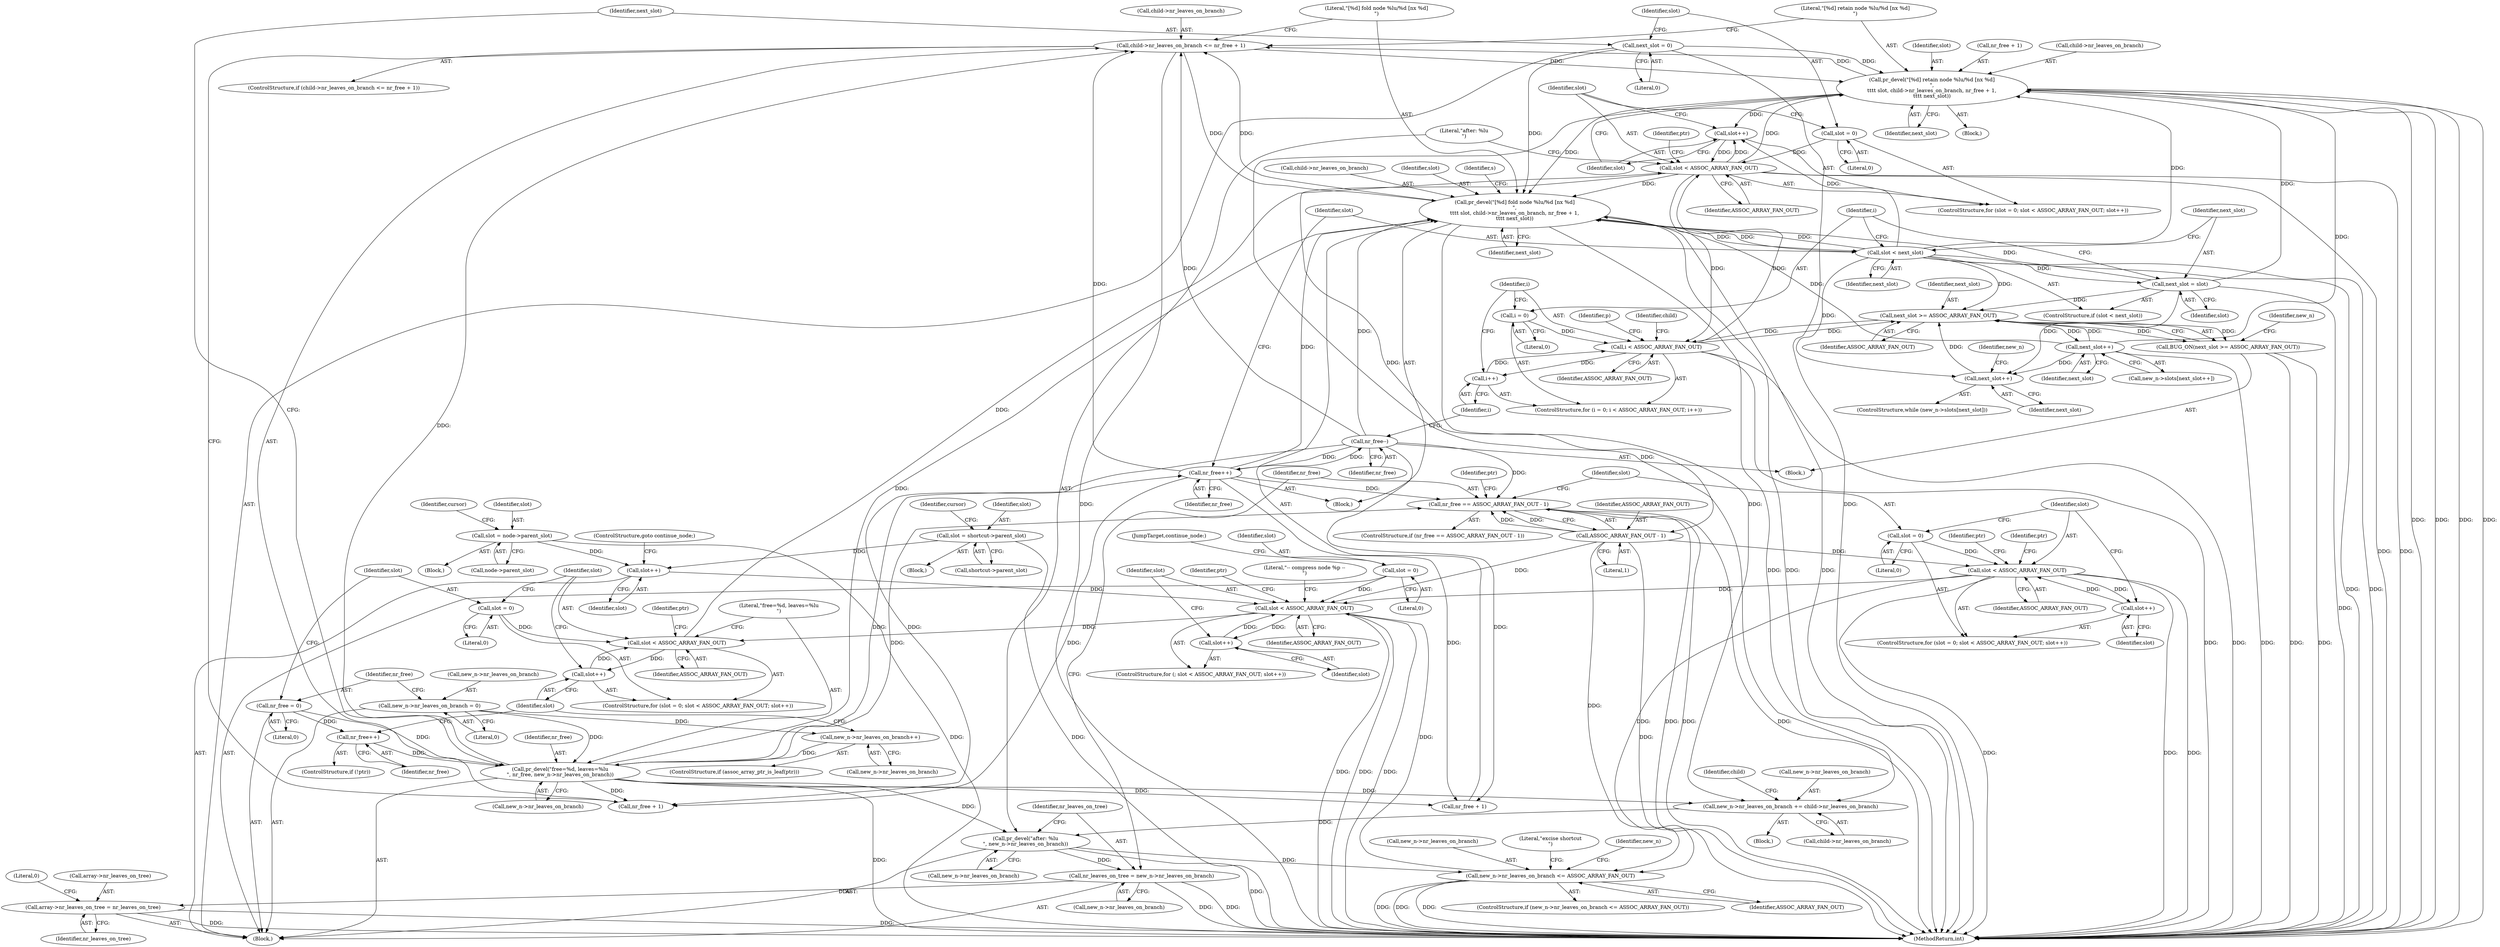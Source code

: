 digraph "0_linux_95389b08d93d5c06ec63ab49bd732b0069b7c35e@API" {
"1000476" [label="(Call,child->nr_leaves_on_branch <= nr_free + 1)"];
"1000563" [label="(Call,pr_devel(\"[%d] retain node %lu/%d [nx %d]\n\",\n\t\t\t\t slot, child->nr_leaves_on_branch, nr_free + 1,\n\t\t\t\t next_slot))"];
"1000426" [label="(Call,slot < ASSOC_ARRAY_FAN_OUT)"];
"1000423" [label="(Call,slot = 0)"];
"1000429" [label="(Call,slot++)"];
"1000506" [label="(Call,slot < next_slot)"];
"1000484" [label="(Call,pr_devel(\"[%d] fold node %lu/%d [nx %d]\n\",\n\t\t\t\t slot, child->nr_leaves_on_branch, nr_free + 1,\n\t\t\t\t next_slot))"];
"1000476" [label="(Call,child->nr_leaves_on_branch <= nr_free + 1)"];
"1000557" [label="(Call,nr_free--)"];
"1000503" [label="(Call,nr_free++)"];
"1000413" [label="(Call,pr_devel(\"free=%d, leaves=%lu\n\", nr_free, new_n->nr_leaves_on_branch))"];
"1000403" [label="(Call,nr_free++)"];
"1000380" [label="(Call,nr_free = 0)"];
"1000375" [label="(Call,new_n->nr_leaves_on_branch = 0)"];
"1000409" [label="(Call,new_n->nr_leaves_on_branch++)"];
"1000509" [label="(Call,next_slot = slot)"];
"1000419" [label="(Call,next_slot = 0)"];
"1000554" [label="(Call,next_slot++)"];
"1000546" [label="(Call,next_slot >= ASSOC_ARRAY_FAN_OUT)"];
"1000543" [label="(Call,next_slot++)"];
"1000516" [label="(Call,i < ASSOC_ARRAY_FAN_OUT)"];
"1000519" [label="(Call,i++)"];
"1000513" [label="(Call,i = 0)"];
"1000387" [label="(Call,slot < ASSOC_ARRAY_FAN_OUT)"];
"1000390" [label="(Call,slot++)"];
"1000384" [label="(Call,slot = 0)"];
"1000326" [label="(Call,slot < ASSOC_ARRAY_FAN_OUT)"];
"1000843" [label="(Call,slot++)"];
"1000828" [label="(Call,slot = node->parent_slot)"];
"1000816" [label="(Call,slot = shortcut->parent_slot)"];
"1000329" [label="(Call,slot++)"];
"1000321" [label="(Call,slot = 0)"];
"1000586" [label="(Call,ASSOC_ARRAY_FAN_OUT - 1)"];
"1000751" [label="(Call,new_n->nr_leaves_on_branch <= ASSOC_ARRAY_FAN_OUT)"];
"1000573" [label="(Call,pr_devel(\"after: %lu\n\", new_n->nr_leaves_on_branch))"];
"1000468" [label="(Call,new_n->nr_leaves_on_branch += child->nr_leaves_on_branch)"];
"1000594" [label="(Call,slot < ASSOC_ARRAY_FAN_OUT)"];
"1000597" [label="(Call,slot++)"];
"1000591" [label="(Call,slot = 0)"];
"1000578" [label="(Call,nr_leaves_on_tree = new_n->nr_leaves_on_branch)"];
"1000858" [label="(Call,array->nr_leaves_on_tree = nr_leaves_on_tree)"];
"1000545" [label="(Call,BUG_ON(next_slot >= ASSOC_ARRAY_FAN_OUT))"];
"1000584" [label="(Call,nr_free == ASSOC_ARRAY_FAN_OUT - 1)"];
"1000400" [label="(ControlStructure,if (!ptr))"];
"1000827" [label="(Block,)"];
"1000385" [label="(Identifier,slot)"];
"1000388" [label="(Identifier,slot)"];
"1000858" [label="(Call,array->nr_leaves_on_tree = nr_leaves_on_tree)"];
"1000573" [label="(Call,pr_devel(\"after: %lu\n\", new_n->nr_leaves_on_branch))"];
"1000507" [label="(Identifier,slot)"];
"1000420" [label="(Identifier,next_slot)"];
"1000544" [label="(Identifier,next_slot)"];
"1000597" [label="(Call,slot++)"];
"1000416" [label="(Call,new_n->nr_leaves_on_branch)"];
"1000406" [label="(ControlStructure,if (assoc_array_ptr_is_leaf(ptr)))"];
"1000386" [label="(Literal,0)"];
"1000484" [label="(Call,pr_devel(\"[%d] fold node %lu/%d [nx %d]\n\",\n\t\t\t\t slot, child->nr_leaves_on_branch, nr_free + 1,\n\t\t\t\t next_slot))"];
"1000552" [label="(Identifier,new_n)"];
"1000503" [label="(Call,nr_free++)"];
"1000547" [label="(Identifier,next_slot)"];
"1000510" [label="(Identifier,next_slot)"];
"1000472" [label="(Call,child->nr_leaves_on_branch)"];
"1000428" [label="(Identifier,ASSOC_ARRAY_FAN_OUT)"];
"1000375" [label="(Call,new_n->nr_leaves_on_branch = 0)"];
"1000548" [label="(Identifier,ASSOC_ARRAY_FAN_OUT)"];
"1000519" [label="(Call,i++)"];
"1000325" [label="(ControlStructure,for (; slot < ASSOC_ARRAY_FAN_OUT; slot++))"];
"1000426" [label="(Call,slot < ASSOC_ARRAY_FAN_OUT)"];
"1000506" [label="(Call,slot < next_slot)"];
"1000404" [label="(Identifier,nr_free)"];
"1000486" [label="(Identifier,slot)"];
"1000818" [label="(Call,shortcut->parent_slot)"];
"1000322" [label="(Identifier,slot)"];
"1000594" [label="(Call,slot < ASSOC_ARRAY_FAN_OUT)"];
"1000751" [label="(Call,new_n->nr_leaves_on_branch <= ASSOC_ARRAY_FAN_OUT)"];
"1000423" [label="(Call,slot = 0)"];
"1000560" [label="(Identifier,child)"];
"1000799" [label="(Identifier,new_n)"];
"1000116" [label="(Block,)"];
"1000520" [label="(Identifier,i)"];
"1000834" [label="(Identifier,cursor)"];
"1000330" [label="(Identifier,slot)"];
"1000752" [label="(Call,new_n->nr_leaves_on_branch)"];
"1000878" [label="(MethodReturn,int)"];
"1000596" [label="(Identifier,ASSOC_ARRAY_FAN_OUT)"];
"1000564" [label="(Literal,\"[%d] retain node %lu/%d [nx %d]\n\")"];
"1000517" [label="(Identifier,i)"];
"1000524" [label="(Identifier,p)"];
"1000329" [label="(Call,slot++)"];
"1000592" [label="(Identifier,slot)"];
"1000816" [label="(Call,slot = shortcut->parent_slot)"];
"1000480" [label="(Call,nr_free + 1)"];
"1000324" [label="(JumpTarget,continue_node:)"];
"1000859" [label="(Call,array->nr_leaves_on_tree)"];
"1000811" [label="(Block,)"];
"1000565" [label="(Identifier,slot)"];
"1000424" [label="(Identifier,slot)"];
"1000513" [label="(Call,i = 0)"];
"1000381" [label="(Identifier,nr_free)"];
"1000333" [label="(Identifier,ptr)"];
"1000829" [label="(Identifier,slot)"];
"1000429" [label="(Call,slot++)"];
"1000537" [label="(ControlStructure,while (new_n->slots[next_slot]))"];
"1000505" [label="(ControlStructure,if (slot < next_slot))"];
"1000755" [label="(Identifier,ASSOC_ARRAY_FAN_OUT)"];
"1000595" [label="(Identifier,slot)"];
"1000327" [label="(Identifier,slot)"];
"1000485" [label="(Literal,\"[%d] fold node %lu/%d [nx %d]\n\")"];
"1000554" [label="(Call,next_slot++)"];
"1000419" [label="(Call,next_slot = 0)"];
"1000415" [label="(Identifier,nr_free)"];
"1000410" [label="(Call,new_n->nr_leaves_on_branch)"];
"1000550" [label="(Call,new_n->slots[next_slot++])"];
"1000588" [label="(Literal,1)"];
"1000376" [label="(Call,new_n->nr_leaves_on_branch)"];
"1000555" [label="(Identifier,next_slot)"];
"1000382" [label="(Literal,0)"];
"1000384" [label="(Call,slot = 0)"];
"1000579" [label="(Identifier,nr_leaves_on_tree)"];
"1000387" [label="(Call,slot < ASSOC_ARRAY_FAN_OUT)"];
"1000323" [label="(Literal,0)"];
"1000326" [label="(Call,slot < ASSOC_ARRAY_FAN_OUT)"];
"1000843" [label="(Call,slot++)"];
"1000543" [label="(Call,next_slot++)"];
"1000511" [label="(Identifier,slot)"];
"1000427" [label="(Identifier,slot)"];
"1000586" [label="(Call,ASSOC_ARRAY_FAN_OUT - 1)"];
"1000540" [label="(Identifier,new_n)"];
"1000379" [label="(Literal,0)"];
"1000493" [label="(Identifier,next_slot)"];
"1000409" [label="(Call,new_n->nr_leaves_on_branch++)"];
"1000864" [label="(Literal,0)"];
"1000476" [label="(Call,child->nr_leaves_on_branch <= nr_free + 1)"];
"1000585" [label="(Identifier,nr_free)"];
"1000750" [label="(ControlStructure,if (new_n->nr_leaves_on_branch <= ASSOC_ARRAY_FAN_OUT))"];
"1000435" [label="(Identifier,ptr)"];
"1000558" [label="(Identifier,nr_free)"];
"1000383" [label="(ControlStructure,for (slot = 0; slot < ASSOC_ARRAY_FAN_OUT; slot++))"];
"1000583" [label="(ControlStructure,if (nr_free == ASSOC_ARRAY_FAN_OUT - 1))"];
"1000569" [label="(Call,nr_free + 1)"];
"1000380" [label="(Call,nr_free = 0)"];
"1000557" [label="(Call,nr_free--)"];
"1000521" [label="(Block,)"];
"1000844" [label="(Identifier,slot)"];
"1000475" [label="(ControlStructure,if (child->nr_leaves_on_branch <= nr_free + 1))"];
"1000587" [label="(Identifier,ASSOC_ARRAY_FAN_OUT)"];
"1000468" [label="(Call,new_n->nr_leaves_on_branch += child->nr_leaves_on_branch)"];
"1000830" [label="(Call,node->parent_slot)"];
"1000478" [label="(Identifier,child)"];
"1000431" [label="(Block,)"];
"1000546" [label="(Call,next_slot >= ASSOC_ARRAY_FAN_OUT)"];
"1000490" [label="(Call,nr_free + 1)"];
"1000516" [label="(Call,i < ASSOC_ARRAY_FAN_OUT)"];
"1000483" [label="(Block,)"];
"1000817" [label="(Identifier,slot)"];
"1000518" [label="(Identifier,ASSOC_ARRAY_FAN_OUT)"];
"1000822" [label="(Identifier,cursor)"];
"1000545" [label="(Call,BUG_ON(next_slot >= ASSOC_ARRAY_FAN_OUT))"];
"1000574" [label="(Literal,\"after: %lu\n\")"];
"1000572" [label="(Identifier,next_slot)"];
"1000495" [label="(Identifier,s)"];
"1000394" [label="(Identifier,ptr)"];
"1000563" [label="(Call,pr_devel(\"[%d] retain node %lu/%d [nx %d]\n\",\n\t\t\t\t slot, child->nr_leaves_on_branch, nr_free + 1,\n\t\t\t\t next_slot))"];
"1000562" [label="(Block,)"];
"1000590" [label="(ControlStructure,for (slot = 0; slot < ASSOC_ARRAY_FAN_OUT; slot++))"];
"1000591" [label="(Call,slot = 0)"];
"1000512" [label="(ControlStructure,for (i = 0; i < ASSOC_ARRAY_FAN_OUT; i++))"];
"1000759" [label="(Literal,\"excise shortcut\n\")"];
"1000391" [label="(Identifier,slot)"];
"1000414" [label="(Literal,\"free=%d, leaves=%lu\n\")"];
"1000580" [label="(Call,new_n->nr_leaves_on_branch)"];
"1000477" [label="(Call,child->nr_leaves_on_branch)"];
"1000575" [label="(Call,new_n->nr_leaves_on_branch)"];
"1000598" [label="(Identifier,slot)"];
"1000321" [label="(Call,slot = 0)"];
"1000584" [label="(Call,nr_free == ASSOC_ARRAY_FAN_OUT - 1)"];
"1000469" [label="(Call,new_n->nr_leaves_on_branch)"];
"1000389" [label="(Identifier,ASSOC_ARRAY_FAN_OUT)"];
"1000724" [label="(Identifier,ptr)"];
"1000509" [label="(Call,next_slot = slot)"];
"1000390" [label="(Call,slot++)"];
"1000862" [label="(Identifier,nr_leaves_on_tree)"];
"1000514" [label="(Identifier,i)"];
"1000578" [label="(Call,nr_leaves_on_tree = new_n->nr_leaves_on_branch)"];
"1000508" [label="(Identifier,next_slot)"];
"1000601" [label="(Identifier,ptr)"];
"1000566" [label="(Call,child->nr_leaves_on_branch)"];
"1000328" [label="(Identifier,ASSOC_ARRAY_FAN_OUT)"];
"1000487" [label="(Call,child->nr_leaves_on_branch)"];
"1000611" [label="(Identifier,ptr)"];
"1000515" [label="(Literal,0)"];
"1000845" [label="(ControlStructure,goto continue_node;)"];
"1000413" [label="(Call,pr_devel(\"free=%d, leaves=%lu\n\", nr_free, new_n->nr_leaves_on_branch))"];
"1000593" [label="(Literal,0)"];
"1000425" [label="(Literal,0)"];
"1000373" [label="(Literal,\"-- compress node %p --\n\")"];
"1000430" [label="(Identifier,slot)"];
"1000504" [label="(Identifier,nr_free)"];
"1000421" [label="(Literal,0)"];
"1000828" [label="(Call,slot = node->parent_slot)"];
"1000422" [label="(ControlStructure,for (slot = 0; slot < ASSOC_ARRAY_FAN_OUT; slot++))"];
"1000403" [label="(Call,nr_free++)"];
"1000476" -> "1000475"  [label="AST: "];
"1000476" -> "1000480"  [label="CFG: "];
"1000477" -> "1000476"  [label="AST: "];
"1000480" -> "1000476"  [label="AST: "];
"1000485" -> "1000476"  [label="CFG: "];
"1000564" -> "1000476"  [label="CFG: "];
"1000476" -> "1000878"  [label="DDG: "];
"1000563" -> "1000476"  [label="DDG: "];
"1000484" -> "1000476"  [label="DDG: "];
"1000557" -> "1000476"  [label="DDG: "];
"1000503" -> "1000476"  [label="DDG: "];
"1000413" -> "1000476"  [label="DDG: "];
"1000476" -> "1000484"  [label="DDG: "];
"1000476" -> "1000563"  [label="DDG: "];
"1000563" -> "1000562"  [label="AST: "];
"1000563" -> "1000572"  [label="CFG: "];
"1000564" -> "1000563"  [label="AST: "];
"1000565" -> "1000563"  [label="AST: "];
"1000566" -> "1000563"  [label="AST: "];
"1000569" -> "1000563"  [label="AST: "];
"1000572" -> "1000563"  [label="AST: "];
"1000430" -> "1000563"  [label="CFG: "];
"1000563" -> "1000878"  [label="DDG: "];
"1000563" -> "1000878"  [label="DDG: "];
"1000563" -> "1000878"  [label="DDG: "];
"1000563" -> "1000878"  [label="DDG: "];
"1000563" -> "1000429"  [label="DDG: "];
"1000563" -> "1000468"  [label="DDG: "];
"1000563" -> "1000484"  [label="DDG: "];
"1000426" -> "1000563"  [label="DDG: "];
"1000509" -> "1000563"  [label="DDG: "];
"1000506" -> "1000563"  [label="DDG: "];
"1000419" -> "1000563"  [label="DDG: "];
"1000554" -> "1000563"  [label="DDG: "];
"1000426" -> "1000422"  [label="AST: "];
"1000426" -> "1000428"  [label="CFG: "];
"1000427" -> "1000426"  [label="AST: "];
"1000428" -> "1000426"  [label="AST: "];
"1000435" -> "1000426"  [label="CFG: "];
"1000574" -> "1000426"  [label="CFG: "];
"1000426" -> "1000878"  [label="DDG: "];
"1000426" -> "1000878"  [label="DDG: "];
"1000423" -> "1000426"  [label="DDG: "];
"1000429" -> "1000426"  [label="DDG: "];
"1000387" -> "1000426"  [label="DDG: "];
"1000516" -> "1000426"  [label="DDG: "];
"1000426" -> "1000429"  [label="DDG: "];
"1000426" -> "1000484"  [label="DDG: "];
"1000426" -> "1000516"  [label="DDG: "];
"1000426" -> "1000586"  [label="DDG: "];
"1000423" -> "1000422"  [label="AST: "];
"1000423" -> "1000425"  [label="CFG: "];
"1000424" -> "1000423"  [label="AST: "];
"1000425" -> "1000423"  [label="AST: "];
"1000427" -> "1000423"  [label="CFG: "];
"1000429" -> "1000422"  [label="AST: "];
"1000429" -> "1000430"  [label="CFG: "];
"1000430" -> "1000429"  [label="AST: "];
"1000427" -> "1000429"  [label="CFG: "];
"1000506" -> "1000429"  [label="DDG: "];
"1000506" -> "1000505"  [label="AST: "];
"1000506" -> "1000508"  [label="CFG: "];
"1000507" -> "1000506"  [label="AST: "];
"1000508" -> "1000506"  [label="AST: "];
"1000510" -> "1000506"  [label="CFG: "];
"1000514" -> "1000506"  [label="CFG: "];
"1000506" -> "1000878"  [label="DDG: "];
"1000506" -> "1000878"  [label="DDG: "];
"1000506" -> "1000484"  [label="DDG: "];
"1000484" -> "1000506"  [label="DDG: "];
"1000484" -> "1000506"  [label="DDG: "];
"1000506" -> "1000509"  [label="DDG: "];
"1000506" -> "1000543"  [label="DDG: "];
"1000506" -> "1000546"  [label="DDG: "];
"1000484" -> "1000483"  [label="AST: "];
"1000484" -> "1000493"  [label="CFG: "];
"1000485" -> "1000484"  [label="AST: "];
"1000486" -> "1000484"  [label="AST: "];
"1000487" -> "1000484"  [label="AST: "];
"1000490" -> "1000484"  [label="AST: "];
"1000493" -> "1000484"  [label="AST: "];
"1000495" -> "1000484"  [label="CFG: "];
"1000484" -> "1000878"  [label="DDG: "];
"1000484" -> "1000878"  [label="DDG: "];
"1000484" -> "1000878"  [label="DDG: "];
"1000484" -> "1000468"  [label="DDG: "];
"1000557" -> "1000484"  [label="DDG: "];
"1000503" -> "1000484"  [label="DDG: "];
"1000413" -> "1000484"  [label="DDG: "];
"1000509" -> "1000484"  [label="DDG: "];
"1000419" -> "1000484"  [label="DDG: "];
"1000554" -> "1000484"  [label="DDG: "];
"1000557" -> "1000521"  [label="AST: "];
"1000557" -> "1000558"  [label="CFG: "];
"1000558" -> "1000557"  [label="AST: "];
"1000520" -> "1000557"  [label="CFG: "];
"1000557" -> "1000480"  [label="DDG: "];
"1000557" -> "1000490"  [label="DDG: "];
"1000557" -> "1000503"  [label="DDG: "];
"1000503" -> "1000557"  [label="DDG: "];
"1000557" -> "1000584"  [label="DDG: "];
"1000503" -> "1000483"  [label="AST: "];
"1000503" -> "1000504"  [label="CFG: "];
"1000504" -> "1000503"  [label="AST: "];
"1000507" -> "1000503"  [label="CFG: "];
"1000503" -> "1000480"  [label="DDG: "];
"1000503" -> "1000490"  [label="DDG: "];
"1000413" -> "1000503"  [label="DDG: "];
"1000503" -> "1000584"  [label="DDG: "];
"1000413" -> "1000116"  [label="AST: "];
"1000413" -> "1000416"  [label="CFG: "];
"1000414" -> "1000413"  [label="AST: "];
"1000415" -> "1000413"  [label="AST: "];
"1000416" -> "1000413"  [label="AST: "];
"1000420" -> "1000413"  [label="CFG: "];
"1000413" -> "1000878"  [label="DDG: "];
"1000403" -> "1000413"  [label="DDG: "];
"1000380" -> "1000413"  [label="DDG: "];
"1000375" -> "1000413"  [label="DDG: "];
"1000409" -> "1000413"  [label="DDG: "];
"1000413" -> "1000468"  [label="DDG: "];
"1000413" -> "1000480"  [label="DDG: "];
"1000413" -> "1000490"  [label="DDG: "];
"1000413" -> "1000573"  [label="DDG: "];
"1000413" -> "1000584"  [label="DDG: "];
"1000403" -> "1000400"  [label="AST: "];
"1000403" -> "1000404"  [label="CFG: "];
"1000404" -> "1000403"  [label="AST: "];
"1000391" -> "1000403"  [label="CFG: "];
"1000380" -> "1000403"  [label="DDG: "];
"1000380" -> "1000116"  [label="AST: "];
"1000380" -> "1000382"  [label="CFG: "];
"1000381" -> "1000380"  [label="AST: "];
"1000382" -> "1000380"  [label="AST: "];
"1000385" -> "1000380"  [label="CFG: "];
"1000375" -> "1000116"  [label="AST: "];
"1000375" -> "1000379"  [label="CFG: "];
"1000376" -> "1000375"  [label="AST: "];
"1000379" -> "1000375"  [label="AST: "];
"1000381" -> "1000375"  [label="CFG: "];
"1000375" -> "1000409"  [label="DDG: "];
"1000409" -> "1000406"  [label="AST: "];
"1000409" -> "1000410"  [label="CFG: "];
"1000410" -> "1000409"  [label="AST: "];
"1000391" -> "1000409"  [label="CFG: "];
"1000509" -> "1000505"  [label="AST: "];
"1000509" -> "1000511"  [label="CFG: "];
"1000510" -> "1000509"  [label="AST: "];
"1000511" -> "1000509"  [label="AST: "];
"1000514" -> "1000509"  [label="CFG: "];
"1000509" -> "1000878"  [label="DDG: "];
"1000509" -> "1000543"  [label="DDG: "];
"1000509" -> "1000546"  [label="DDG: "];
"1000419" -> "1000116"  [label="AST: "];
"1000419" -> "1000421"  [label="CFG: "];
"1000420" -> "1000419"  [label="AST: "];
"1000421" -> "1000419"  [label="AST: "];
"1000424" -> "1000419"  [label="CFG: "];
"1000419" -> "1000878"  [label="DDG: "];
"1000554" -> "1000550"  [label="AST: "];
"1000554" -> "1000555"  [label="CFG: "];
"1000555" -> "1000554"  [label="AST: "];
"1000550" -> "1000554"  [label="CFG: "];
"1000554" -> "1000878"  [label="DDG: "];
"1000554" -> "1000543"  [label="DDG: "];
"1000554" -> "1000546"  [label="DDG: "];
"1000546" -> "1000554"  [label="DDG: "];
"1000546" -> "1000545"  [label="AST: "];
"1000546" -> "1000548"  [label="CFG: "];
"1000547" -> "1000546"  [label="AST: "];
"1000548" -> "1000546"  [label="AST: "];
"1000545" -> "1000546"  [label="CFG: "];
"1000546" -> "1000516"  [label="DDG: "];
"1000546" -> "1000545"  [label="DDG: "];
"1000546" -> "1000545"  [label="DDG: "];
"1000543" -> "1000546"  [label="DDG: "];
"1000516" -> "1000546"  [label="DDG: "];
"1000543" -> "1000537"  [label="AST: "];
"1000543" -> "1000544"  [label="CFG: "];
"1000544" -> "1000543"  [label="AST: "];
"1000540" -> "1000543"  [label="CFG: "];
"1000516" -> "1000512"  [label="AST: "];
"1000516" -> "1000518"  [label="CFG: "];
"1000517" -> "1000516"  [label="AST: "];
"1000518" -> "1000516"  [label="AST: "];
"1000524" -> "1000516"  [label="CFG: "];
"1000560" -> "1000516"  [label="CFG: "];
"1000516" -> "1000878"  [label="DDG: "];
"1000516" -> "1000878"  [label="DDG: "];
"1000519" -> "1000516"  [label="DDG: "];
"1000513" -> "1000516"  [label="DDG: "];
"1000516" -> "1000519"  [label="DDG: "];
"1000519" -> "1000512"  [label="AST: "];
"1000519" -> "1000520"  [label="CFG: "];
"1000520" -> "1000519"  [label="AST: "];
"1000517" -> "1000519"  [label="CFG: "];
"1000513" -> "1000512"  [label="AST: "];
"1000513" -> "1000515"  [label="CFG: "];
"1000514" -> "1000513"  [label="AST: "];
"1000515" -> "1000513"  [label="AST: "];
"1000517" -> "1000513"  [label="CFG: "];
"1000387" -> "1000383"  [label="AST: "];
"1000387" -> "1000389"  [label="CFG: "];
"1000388" -> "1000387"  [label="AST: "];
"1000389" -> "1000387"  [label="AST: "];
"1000394" -> "1000387"  [label="CFG: "];
"1000414" -> "1000387"  [label="CFG: "];
"1000390" -> "1000387"  [label="DDG: "];
"1000384" -> "1000387"  [label="DDG: "];
"1000326" -> "1000387"  [label="DDG: "];
"1000387" -> "1000390"  [label="DDG: "];
"1000390" -> "1000383"  [label="AST: "];
"1000390" -> "1000391"  [label="CFG: "];
"1000391" -> "1000390"  [label="AST: "];
"1000388" -> "1000390"  [label="CFG: "];
"1000384" -> "1000383"  [label="AST: "];
"1000384" -> "1000386"  [label="CFG: "];
"1000385" -> "1000384"  [label="AST: "];
"1000386" -> "1000384"  [label="AST: "];
"1000388" -> "1000384"  [label="CFG: "];
"1000326" -> "1000325"  [label="AST: "];
"1000326" -> "1000328"  [label="CFG: "];
"1000327" -> "1000326"  [label="AST: "];
"1000328" -> "1000326"  [label="AST: "];
"1000333" -> "1000326"  [label="CFG: "];
"1000373" -> "1000326"  [label="CFG: "];
"1000326" -> "1000878"  [label="DDG: "];
"1000326" -> "1000878"  [label="DDG: "];
"1000326" -> "1000878"  [label="DDG: "];
"1000843" -> "1000326"  [label="DDG: "];
"1000329" -> "1000326"  [label="DDG: "];
"1000321" -> "1000326"  [label="DDG: "];
"1000586" -> "1000326"  [label="DDG: "];
"1000751" -> "1000326"  [label="DDG: "];
"1000594" -> "1000326"  [label="DDG: "];
"1000326" -> "1000329"  [label="DDG: "];
"1000843" -> "1000116"  [label="AST: "];
"1000843" -> "1000844"  [label="CFG: "];
"1000844" -> "1000843"  [label="AST: "];
"1000845" -> "1000843"  [label="CFG: "];
"1000828" -> "1000843"  [label="DDG: "];
"1000816" -> "1000843"  [label="DDG: "];
"1000828" -> "1000827"  [label="AST: "];
"1000828" -> "1000830"  [label="CFG: "];
"1000829" -> "1000828"  [label="AST: "];
"1000830" -> "1000828"  [label="AST: "];
"1000834" -> "1000828"  [label="CFG: "];
"1000828" -> "1000878"  [label="DDG: "];
"1000816" -> "1000811"  [label="AST: "];
"1000816" -> "1000818"  [label="CFG: "];
"1000817" -> "1000816"  [label="AST: "];
"1000818" -> "1000816"  [label="AST: "];
"1000822" -> "1000816"  [label="CFG: "];
"1000816" -> "1000878"  [label="DDG: "];
"1000329" -> "1000325"  [label="AST: "];
"1000329" -> "1000330"  [label="CFG: "];
"1000330" -> "1000329"  [label="AST: "];
"1000327" -> "1000329"  [label="CFG: "];
"1000321" -> "1000116"  [label="AST: "];
"1000321" -> "1000323"  [label="CFG: "];
"1000322" -> "1000321"  [label="AST: "];
"1000323" -> "1000321"  [label="AST: "];
"1000324" -> "1000321"  [label="CFG: "];
"1000586" -> "1000584"  [label="AST: "];
"1000586" -> "1000588"  [label="CFG: "];
"1000587" -> "1000586"  [label="AST: "];
"1000588" -> "1000586"  [label="AST: "];
"1000584" -> "1000586"  [label="CFG: "];
"1000586" -> "1000878"  [label="DDG: "];
"1000586" -> "1000584"  [label="DDG: "];
"1000586" -> "1000584"  [label="DDG: "];
"1000586" -> "1000594"  [label="DDG: "];
"1000586" -> "1000751"  [label="DDG: "];
"1000751" -> "1000750"  [label="AST: "];
"1000751" -> "1000755"  [label="CFG: "];
"1000752" -> "1000751"  [label="AST: "];
"1000755" -> "1000751"  [label="AST: "];
"1000759" -> "1000751"  [label="CFG: "];
"1000799" -> "1000751"  [label="CFG: "];
"1000751" -> "1000878"  [label="DDG: "];
"1000751" -> "1000878"  [label="DDG: "];
"1000751" -> "1000878"  [label="DDG: "];
"1000573" -> "1000751"  [label="DDG: "];
"1000594" -> "1000751"  [label="DDG: "];
"1000573" -> "1000116"  [label="AST: "];
"1000573" -> "1000575"  [label="CFG: "];
"1000574" -> "1000573"  [label="AST: "];
"1000575" -> "1000573"  [label="AST: "];
"1000579" -> "1000573"  [label="CFG: "];
"1000573" -> "1000878"  [label="DDG: "];
"1000468" -> "1000573"  [label="DDG: "];
"1000573" -> "1000578"  [label="DDG: "];
"1000468" -> "1000431"  [label="AST: "];
"1000468" -> "1000472"  [label="CFG: "];
"1000469" -> "1000468"  [label="AST: "];
"1000472" -> "1000468"  [label="AST: "];
"1000478" -> "1000468"  [label="CFG: "];
"1000594" -> "1000590"  [label="AST: "];
"1000594" -> "1000596"  [label="CFG: "];
"1000595" -> "1000594"  [label="AST: "];
"1000596" -> "1000594"  [label="AST: "];
"1000601" -> "1000594"  [label="CFG: "];
"1000611" -> "1000594"  [label="CFG: "];
"1000594" -> "1000878"  [label="DDG: "];
"1000594" -> "1000878"  [label="DDG: "];
"1000594" -> "1000878"  [label="DDG: "];
"1000597" -> "1000594"  [label="DDG: "];
"1000591" -> "1000594"  [label="DDG: "];
"1000594" -> "1000597"  [label="DDG: "];
"1000597" -> "1000590"  [label="AST: "];
"1000597" -> "1000598"  [label="CFG: "];
"1000598" -> "1000597"  [label="AST: "];
"1000595" -> "1000597"  [label="CFG: "];
"1000591" -> "1000590"  [label="AST: "];
"1000591" -> "1000593"  [label="CFG: "];
"1000592" -> "1000591"  [label="AST: "];
"1000593" -> "1000591"  [label="AST: "];
"1000595" -> "1000591"  [label="CFG: "];
"1000578" -> "1000116"  [label="AST: "];
"1000578" -> "1000580"  [label="CFG: "];
"1000579" -> "1000578"  [label="AST: "];
"1000580" -> "1000578"  [label="AST: "];
"1000585" -> "1000578"  [label="CFG: "];
"1000578" -> "1000878"  [label="DDG: "];
"1000578" -> "1000878"  [label="DDG: "];
"1000578" -> "1000858"  [label="DDG: "];
"1000858" -> "1000116"  [label="AST: "];
"1000858" -> "1000862"  [label="CFG: "];
"1000859" -> "1000858"  [label="AST: "];
"1000862" -> "1000858"  [label="AST: "];
"1000864" -> "1000858"  [label="CFG: "];
"1000858" -> "1000878"  [label="DDG: "];
"1000858" -> "1000878"  [label="DDG: "];
"1000545" -> "1000521"  [label="AST: "];
"1000552" -> "1000545"  [label="CFG: "];
"1000545" -> "1000878"  [label="DDG: "];
"1000545" -> "1000878"  [label="DDG: "];
"1000584" -> "1000583"  [label="AST: "];
"1000585" -> "1000584"  [label="AST: "];
"1000592" -> "1000584"  [label="CFG: "];
"1000724" -> "1000584"  [label="CFG: "];
"1000584" -> "1000878"  [label="DDG: "];
"1000584" -> "1000878"  [label="DDG: "];
"1000584" -> "1000878"  [label="DDG: "];
}
